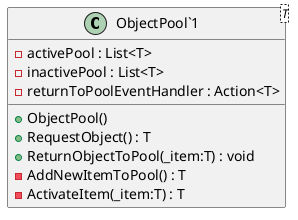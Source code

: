 @startuml
class "ObjectPool`1"<T> {
    - activePool : List<T>
    - inactivePool : List<T>
    - returnToPoolEventHandler : Action<T>
    + ObjectPool()
    + RequestObject() : T
    + ReturnObjectToPool(_item:T) : void
    - AddNewItemToPool() : T
    - ActivateItem(_item:T) : T
}
@enduml
